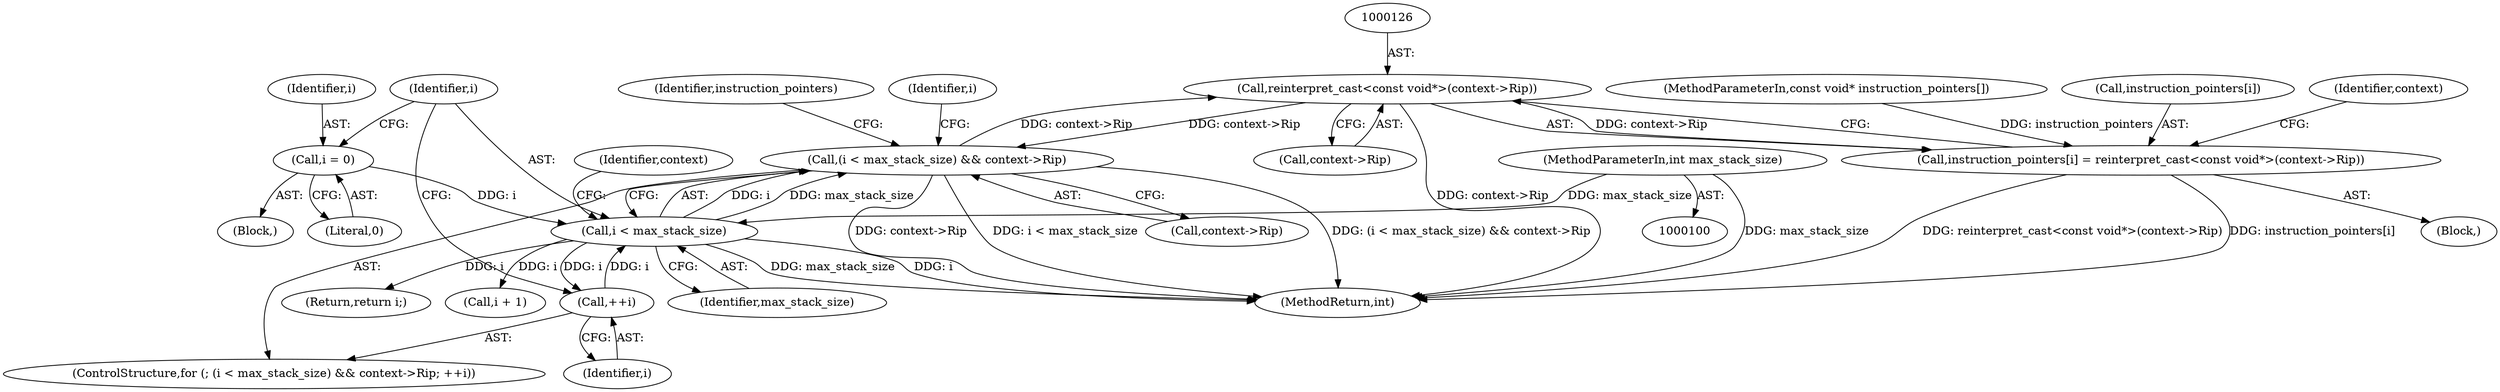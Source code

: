 digraph "0_Chrome_0fb75f1e468fe9054be3b3d3d5b9bf9a66e4199d_0@pointer" {
"1000125" [label="(Call,reinterpret_cast<const void*>(context->Rip))"];
"1000111" [label="(Call,(i < max_stack_size) && context->Rip)"];
"1000112" [label="(Call,i < max_stack_size)"];
"1000107" [label="(Call,i = 0)"];
"1000118" [label="(Call,++i)"];
"1000102" [label="(MethodParameterIn,int max_stack_size)"];
"1000125" [label="(Call,reinterpret_cast<const void*>(context->Rip))"];
"1000121" [label="(Call,instruction_pointers[i] = reinterpret_cast<const void*>(context->Rip))"];
"1000116" [label="(Identifier,context)"];
"1000133" [label="(Identifier,context)"];
"1000114" [label="(Identifier,max_stack_size)"];
"1000118" [label="(Call,++i)"];
"1000123" [label="(Identifier,instruction_pointers)"];
"1000125" [label="(Call,reinterpret_cast<const void*>(context->Rip))"];
"1000115" [label="(Call,context->Rip)"];
"1000119" [label="(Identifier,i)"];
"1000140" [label="(MethodReturn,int)"];
"1000120" [label="(Block,)"];
"1000110" [label="(ControlStructure,for (; (i < max_stack_size) && context->Rip; ++i))"];
"1000138" [label="(Return,return i;)"];
"1000127" [label="(Call,context->Rip)"];
"1000108" [label="(Identifier,i)"];
"1000107" [label="(Call,i = 0)"];
"1000135" [label="(Call,i + 1)"];
"1000103" [label="(MethodParameterIn,const void* instruction_pointers[])"];
"1000121" [label="(Call,instruction_pointers[i] = reinterpret_cast<const void*>(context->Rip))"];
"1000112" [label="(Call,i < max_stack_size)"];
"1000111" [label="(Call,(i < max_stack_size) && context->Rip)"];
"1000139" [label="(Identifier,i)"];
"1000102" [label="(MethodParameterIn,int max_stack_size)"];
"1000113" [label="(Identifier,i)"];
"1000109" [label="(Literal,0)"];
"1000122" [label="(Call,instruction_pointers[i])"];
"1000104" [label="(Block,)"];
"1000125" -> "1000121"  [label="AST: "];
"1000125" -> "1000127"  [label="CFG: "];
"1000126" -> "1000125"  [label="AST: "];
"1000127" -> "1000125"  [label="AST: "];
"1000121" -> "1000125"  [label="CFG: "];
"1000125" -> "1000140"  [label="DDG: context->Rip"];
"1000125" -> "1000111"  [label="DDG: context->Rip"];
"1000125" -> "1000121"  [label="DDG: context->Rip"];
"1000111" -> "1000125"  [label="DDG: context->Rip"];
"1000111" -> "1000110"  [label="AST: "];
"1000111" -> "1000112"  [label="CFG: "];
"1000111" -> "1000115"  [label="CFG: "];
"1000112" -> "1000111"  [label="AST: "];
"1000115" -> "1000111"  [label="AST: "];
"1000123" -> "1000111"  [label="CFG: "];
"1000139" -> "1000111"  [label="CFG: "];
"1000111" -> "1000140"  [label="DDG: (i < max_stack_size) && context->Rip"];
"1000111" -> "1000140"  [label="DDG: context->Rip"];
"1000111" -> "1000140"  [label="DDG: i < max_stack_size"];
"1000112" -> "1000111"  [label="DDG: i"];
"1000112" -> "1000111"  [label="DDG: max_stack_size"];
"1000112" -> "1000114"  [label="CFG: "];
"1000113" -> "1000112"  [label="AST: "];
"1000114" -> "1000112"  [label="AST: "];
"1000116" -> "1000112"  [label="CFG: "];
"1000112" -> "1000140"  [label="DDG: max_stack_size"];
"1000112" -> "1000140"  [label="DDG: i"];
"1000107" -> "1000112"  [label="DDG: i"];
"1000118" -> "1000112"  [label="DDG: i"];
"1000102" -> "1000112"  [label="DDG: max_stack_size"];
"1000112" -> "1000118"  [label="DDG: i"];
"1000112" -> "1000135"  [label="DDG: i"];
"1000112" -> "1000138"  [label="DDG: i"];
"1000107" -> "1000104"  [label="AST: "];
"1000107" -> "1000109"  [label="CFG: "];
"1000108" -> "1000107"  [label="AST: "];
"1000109" -> "1000107"  [label="AST: "];
"1000113" -> "1000107"  [label="CFG: "];
"1000118" -> "1000110"  [label="AST: "];
"1000118" -> "1000119"  [label="CFG: "];
"1000119" -> "1000118"  [label="AST: "];
"1000113" -> "1000118"  [label="CFG: "];
"1000102" -> "1000100"  [label="AST: "];
"1000102" -> "1000140"  [label="DDG: max_stack_size"];
"1000121" -> "1000120"  [label="AST: "];
"1000122" -> "1000121"  [label="AST: "];
"1000133" -> "1000121"  [label="CFG: "];
"1000121" -> "1000140"  [label="DDG: reinterpret_cast<const void*>(context->Rip)"];
"1000121" -> "1000140"  [label="DDG: instruction_pointers[i]"];
"1000103" -> "1000121"  [label="DDG: instruction_pointers"];
}
